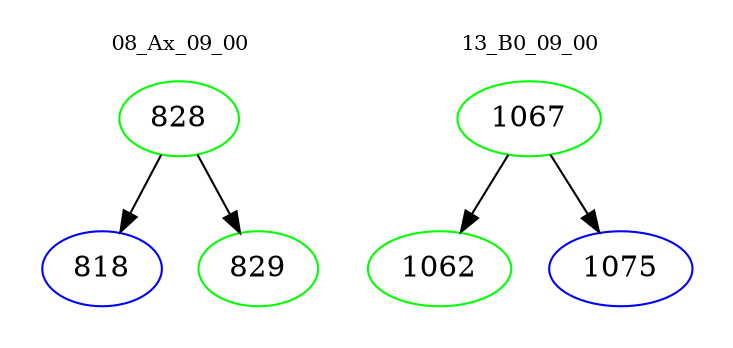 digraph{
subgraph cluster_0 {
color = white
label = "08_Ax_09_00";
fontsize=10;
T0_828 [label="828", color="green"]
T0_828 -> T0_818 [color="black"]
T0_818 [label="818", color="blue"]
T0_828 -> T0_829 [color="black"]
T0_829 [label="829", color="green"]
}
subgraph cluster_1 {
color = white
label = "13_B0_09_00";
fontsize=10;
T1_1067 [label="1067", color="green"]
T1_1067 -> T1_1062 [color="black"]
T1_1062 [label="1062", color="green"]
T1_1067 -> T1_1075 [color="black"]
T1_1075 [label="1075", color="blue"]
}
}
